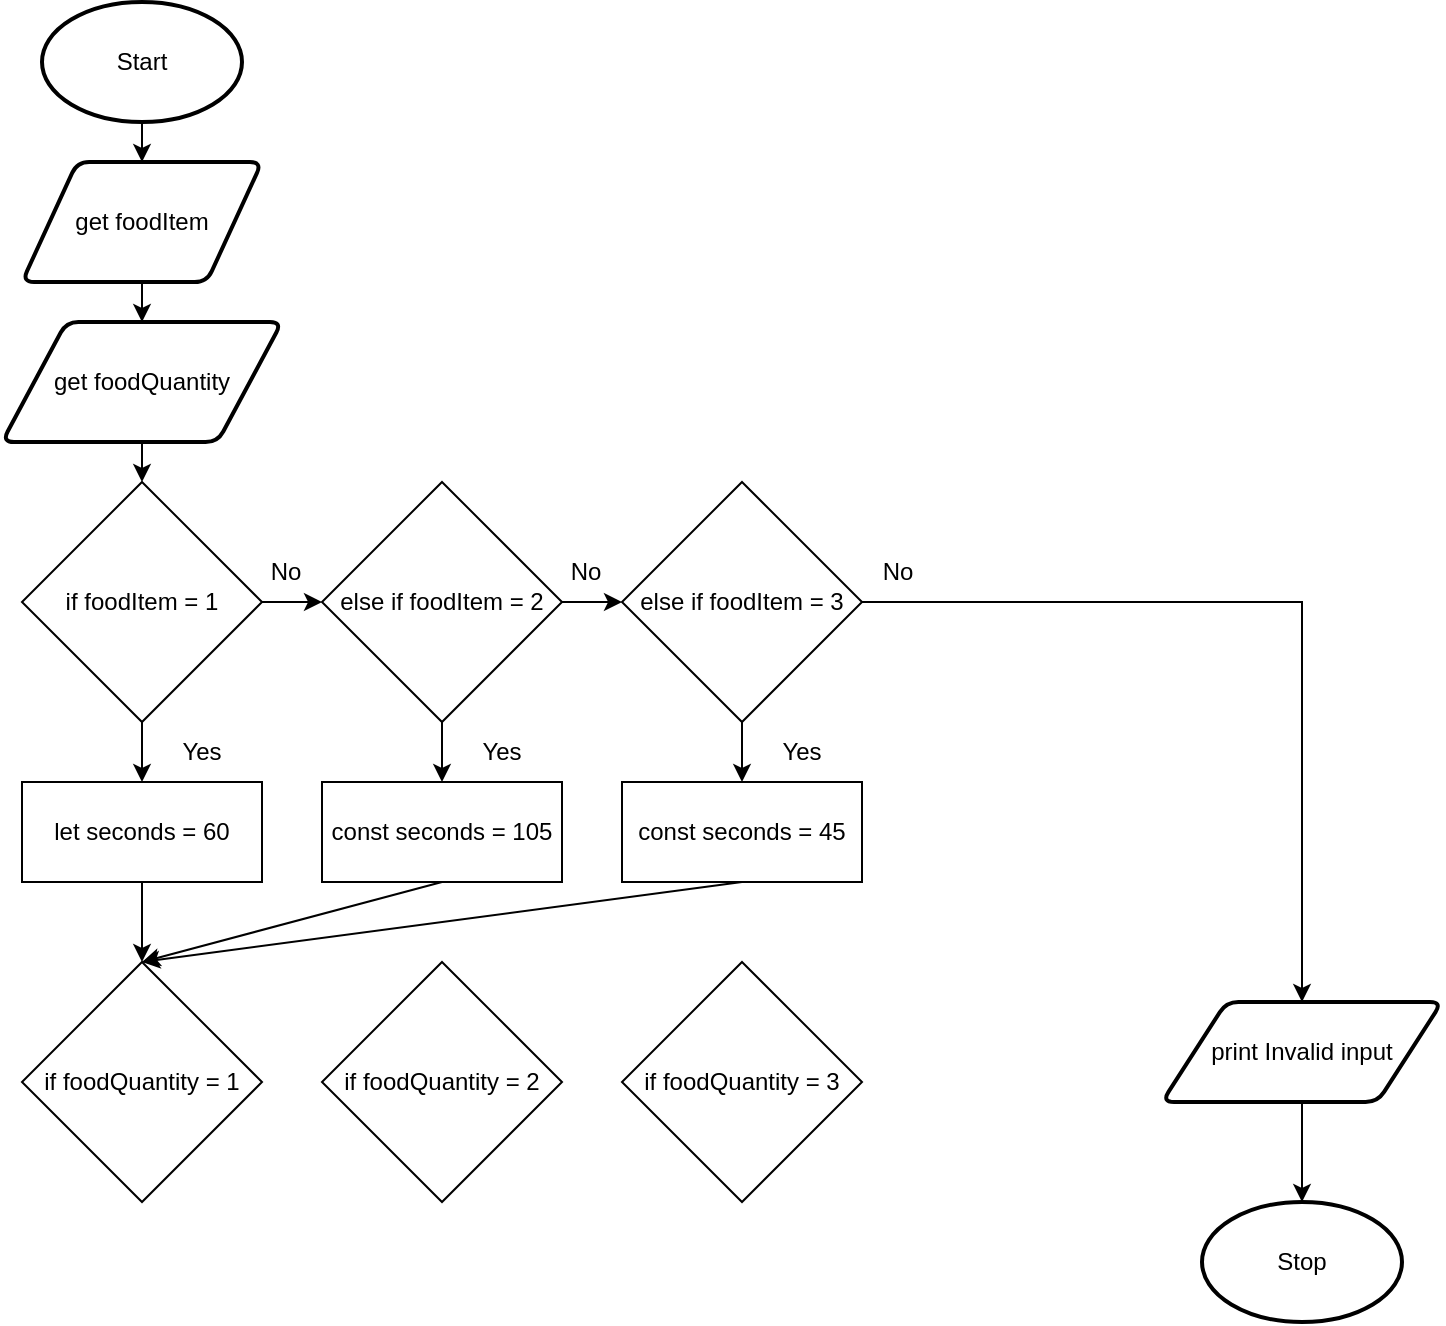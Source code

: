 <mxfile>
    <diagram id="q7JZCSy0gCoaakLFXjkL" name="Page-1">
        <mxGraphModel dx="895" dy="591" grid="1" gridSize="10" guides="1" tooltips="1" connect="1" arrows="1" fold="1" page="1" pageScale="1" pageWidth="827" pageHeight="1169" math="0" shadow="0">
            <root>
                <mxCell id="0"/>
                <mxCell id="1" parent="0"/>
                <mxCell id="18" style="edgeStyle=none;html=1;exitX=0.5;exitY=1;exitDx=0;exitDy=0;exitPerimeter=0;entryX=0.5;entryY=0;entryDx=0;entryDy=0;" parent="1" source="19" target="21" edge="1">
                    <mxGeometry relative="1" as="geometry"/>
                </mxCell>
                <mxCell id="19" value="Start" style="strokeWidth=2;html=1;shape=mxgraph.flowchart.start_1;whiteSpace=wrap;" parent="1" vertex="1">
                    <mxGeometry x="80" y="40" width="100" height="60" as="geometry"/>
                </mxCell>
                <mxCell id="47" style="edgeStyle=none;html=1;exitX=0.5;exitY=1;exitDx=0;exitDy=0;entryX=0.5;entryY=0;entryDx=0;entryDy=0;" edge="1" parent="1" source="21" target="46">
                    <mxGeometry relative="1" as="geometry"/>
                </mxCell>
                <mxCell id="21" value="get foodItem" style="shape=parallelogram;html=1;strokeWidth=2;perimeter=parallelogramPerimeter;whiteSpace=wrap;rounded=1;arcSize=12;size=0.23;" parent="1" vertex="1">
                    <mxGeometry x="70" y="120" width="120" height="60" as="geometry"/>
                </mxCell>
                <mxCell id="22" value="Stop" style="strokeWidth=2;html=1;shape=mxgraph.flowchart.start_1;whiteSpace=wrap;" parent="1" vertex="1">
                    <mxGeometry x="660" y="640" width="100" height="60" as="geometry"/>
                </mxCell>
                <mxCell id="52" style="edgeStyle=none;html=1;exitX=1;exitY=0.5;exitDx=0;exitDy=0;entryX=0;entryY=0.5;entryDx=0;entryDy=0;" edge="1" parent="1" source="25" target="51">
                    <mxGeometry relative="1" as="geometry"/>
                </mxCell>
                <mxCell id="63" style="edgeStyle=none;html=1;exitX=0.5;exitY=1;exitDx=0;exitDy=0;entryX=0.5;entryY=0;entryDx=0;entryDy=0;" edge="1" parent="1" source="25" target="62">
                    <mxGeometry relative="1" as="geometry"/>
                </mxCell>
                <mxCell id="25" value="if foodItem = 1" style="rhombus;whiteSpace=wrap;html=1;" parent="1" vertex="1">
                    <mxGeometry x="70" y="280" width="120" height="120" as="geometry"/>
                </mxCell>
                <mxCell id="26" value="Yes" style="text;html=1;strokeColor=none;fillColor=none;align=center;verticalAlign=middle;whiteSpace=wrap;rounded=0;" parent="1" vertex="1">
                    <mxGeometry x="140" y="400" width="40" height="30" as="geometry"/>
                </mxCell>
                <mxCell id="27" value="No" style="text;html=1;strokeColor=none;fillColor=none;align=center;verticalAlign=middle;whiteSpace=wrap;rounded=0;" parent="1" vertex="1">
                    <mxGeometry x="184" y="310" width="36" height="30" as="geometry"/>
                </mxCell>
                <mxCell id="48" style="edgeStyle=none;html=1;exitX=0.5;exitY=1;exitDx=0;exitDy=0;entryX=0.5;entryY=0;entryDx=0;entryDy=0;" edge="1" parent="1" source="46" target="25">
                    <mxGeometry relative="1" as="geometry"/>
                </mxCell>
                <mxCell id="46" value="get foodQuantity" style="shape=parallelogram;html=1;strokeWidth=2;perimeter=parallelogramPerimeter;whiteSpace=wrap;rounded=1;arcSize=12;size=0.23;" vertex="1" parent="1">
                    <mxGeometry x="60" y="200" width="140" height="60" as="geometry"/>
                </mxCell>
                <mxCell id="54" style="edgeStyle=none;html=1;exitX=1;exitY=0.5;exitDx=0;exitDy=0;entryX=0;entryY=0.5;entryDx=0;entryDy=0;" edge="1" parent="1" source="51" target="53">
                    <mxGeometry relative="1" as="geometry"/>
                </mxCell>
                <mxCell id="51" value="else if foodItem = 2" style="rhombus;whiteSpace=wrap;html=1;" vertex="1" parent="1">
                    <mxGeometry x="220" y="280" width="120" height="120" as="geometry"/>
                </mxCell>
                <mxCell id="56" style="edgeStyle=none;html=1;exitX=1;exitY=0.5;exitDx=0;exitDy=0;entryX=0.5;entryY=0;entryDx=0;entryDy=0;rounded=0;" edge="1" parent="1" source="53" target="55">
                    <mxGeometry relative="1" as="geometry">
                        <Array as="points">
                            <mxPoint x="710" y="340"/>
                        </Array>
                    </mxGeometry>
                </mxCell>
                <mxCell id="53" value="else if foodItem = 3" style="rhombus;whiteSpace=wrap;html=1;" vertex="1" parent="1">
                    <mxGeometry x="370" y="280" width="120" height="120" as="geometry"/>
                </mxCell>
                <mxCell id="71" style="edgeStyle=none;html=1;exitX=0.5;exitY=1;exitDx=0;exitDy=0;entryX=0.5;entryY=0;entryDx=0;entryDy=0;entryPerimeter=0;" edge="1" parent="1" source="55" target="22">
                    <mxGeometry relative="1" as="geometry"/>
                </mxCell>
                <mxCell id="55" value="print Invalid input" style="shape=parallelogram;html=1;strokeWidth=2;perimeter=parallelogramPerimeter;whiteSpace=wrap;rounded=1;arcSize=12;size=0.23;" vertex="1" parent="1">
                    <mxGeometry x="640" y="540" width="140" height="50" as="geometry"/>
                </mxCell>
                <mxCell id="57" value="No" style="text;html=1;strokeColor=none;fillColor=none;align=center;verticalAlign=middle;whiteSpace=wrap;rounded=0;" vertex="1" parent="1">
                    <mxGeometry x="334" y="310" width="36" height="30" as="geometry"/>
                </mxCell>
                <mxCell id="60" value="No" style="text;html=1;strokeColor=none;fillColor=none;align=center;verticalAlign=middle;whiteSpace=wrap;rounded=0;" vertex="1" parent="1">
                    <mxGeometry x="490" y="310" width="36" height="30" as="geometry"/>
                </mxCell>
                <mxCell id="75" style="edgeStyle=none;rounded=0;html=1;exitX=0.5;exitY=1;exitDx=0;exitDy=0;entryX=0.5;entryY=0;entryDx=0;entryDy=0;" edge="1" parent="1" source="62" target="72">
                    <mxGeometry relative="1" as="geometry">
                        <mxPoint x="130" y="500" as="sourcePoint"/>
                    </mxGeometry>
                </mxCell>
                <mxCell id="62" value="let seconds = 60" style="rounded=0;whiteSpace=wrap;html=1;" vertex="1" parent="1">
                    <mxGeometry x="70" y="430" width="120" height="50" as="geometry"/>
                </mxCell>
                <mxCell id="64" style="edgeStyle=none;html=1;exitX=0.5;exitY=1;exitDx=0;exitDy=0;entryX=0.5;entryY=0;entryDx=0;entryDy=0;" edge="1" parent="1" target="66">
                    <mxGeometry relative="1" as="geometry">
                        <mxPoint x="280" y="400" as="sourcePoint"/>
                    </mxGeometry>
                </mxCell>
                <mxCell id="65" value="Yes" style="text;html=1;strokeColor=none;fillColor=none;align=center;verticalAlign=middle;whiteSpace=wrap;rounded=0;" vertex="1" parent="1">
                    <mxGeometry x="290" y="400" width="40" height="30" as="geometry"/>
                </mxCell>
                <mxCell id="78" style="edgeStyle=none;rounded=0;html=1;exitX=0.5;exitY=1;exitDx=0;exitDy=0;entryX=0.5;entryY=0;entryDx=0;entryDy=0;" edge="1" parent="1" source="66" target="72">
                    <mxGeometry relative="1" as="geometry"/>
                </mxCell>
                <mxCell id="66" value="const seconds = 105" style="rounded=0;whiteSpace=wrap;html=1;" vertex="1" parent="1">
                    <mxGeometry x="220" y="430" width="120" height="50" as="geometry"/>
                </mxCell>
                <mxCell id="67" style="edgeStyle=none;html=1;exitX=0.5;exitY=1;exitDx=0;exitDy=0;entryX=0.5;entryY=0;entryDx=0;entryDy=0;" edge="1" parent="1" target="69">
                    <mxGeometry relative="1" as="geometry">
                        <mxPoint x="430" y="400" as="sourcePoint"/>
                    </mxGeometry>
                </mxCell>
                <mxCell id="70" value="" style="edgeStyle=none;html=1;" edge="1" parent="1" source="68" target="69">
                    <mxGeometry relative="1" as="geometry"/>
                </mxCell>
                <mxCell id="68" value="Yes" style="text;html=1;strokeColor=none;fillColor=none;align=center;verticalAlign=middle;whiteSpace=wrap;rounded=0;" vertex="1" parent="1">
                    <mxGeometry x="440" y="400" width="40" height="30" as="geometry"/>
                </mxCell>
                <mxCell id="79" style="edgeStyle=none;rounded=0;html=1;exitX=0.5;exitY=1;exitDx=0;exitDy=0;" edge="1" parent="1" source="69">
                    <mxGeometry relative="1" as="geometry">
                        <mxPoint x="130" y="520" as="targetPoint"/>
                    </mxGeometry>
                </mxCell>
                <mxCell id="69" value="const seconds = 45" style="rounded=0;whiteSpace=wrap;html=1;" vertex="1" parent="1">
                    <mxGeometry x="370" y="430" width="120" height="50" as="geometry"/>
                </mxCell>
                <mxCell id="72" value="if foodQuantity = 1" style="rhombus;whiteSpace=wrap;html=1;" vertex="1" parent="1">
                    <mxGeometry x="70" y="520" width="120" height="120" as="geometry"/>
                </mxCell>
                <mxCell id="73" value="if foodQuantity = 2" style="rhombus;whiteSpace=wrap;html=1;" vertex="1" parent="1">
                    <mxGeometry x="220" y="520" width="120" height="120" as="geometry"/>
                </mxCell>
                <mxCell id="74" value="if foodQuantity = 3" style="rhombus;whiteSpace=wrap;html=1;" vertex="1" parent="1">
                    <mxGeometry x="370" y="520" width="120" height="120" as="geometry"/>
                </mxCell>
            </root>
        </mxGraphModel>
    </diagram>
</mxfile>